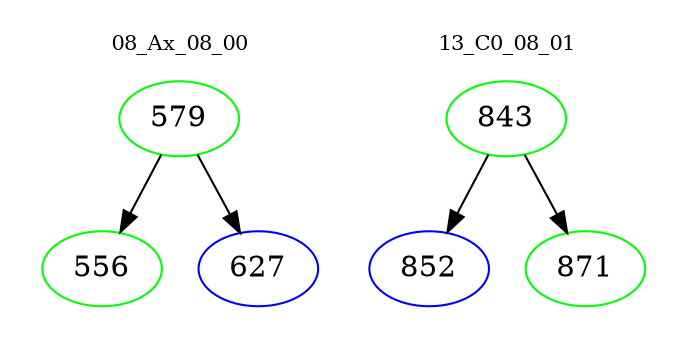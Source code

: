 digraph{
subgraph cluster_0 {
color = white
label = "08_Ax_08_00";
fontsize=10;
T0_579 [label="579", color="green"]
T0_579 -> T0_556 [color="black"]
T0_556 [label="556", color="green"]
T0_579 -> T0_627 [color="black"]
T0_627 [label="627", color="blue"]
}
subgraph cluster_1 {
color = white
label = "13_C0_08_01";
fontsize=10;
T1_843 [label="843", color="green"]
T1_843 -> T1_852 [color="black"]
T1_852 [label="852", color="blue"]
T1_843 -> T1_871 [color="black"]
T1_871 [label="871", color="green"]
}
}
